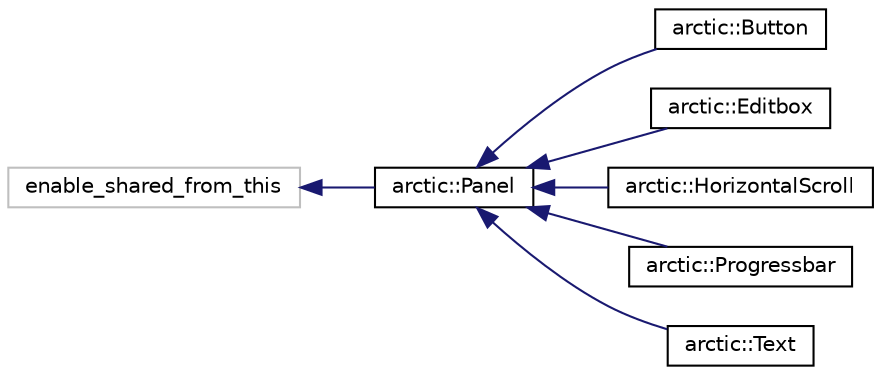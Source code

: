 digraph "Graphical Class Hierarchy"
{
 // LATEX_PDF_SIZE
  edge [fontname="Helvetica",fontsize="10",labelfontname="Helvetica",labelfontsize="10"];
  node [fontname="Helvetica",fontsize="10",shape=record];
  rankdir="LR";
  Node94 [label="enable_shared_from_this",height=0.2,width=0.4,color="grey75", fillcolor="white", style="filled",tooltip=" "];
  Node94 -> Node0 [dir="back",color="midnightblue",fontsize="10",style="solid",fontname="Helvetica"];
  Node0 [label="arctic::Panel",height=0.2,width=0.4,color="black", fillcolor="white", style="filled",URL="$classarctic_1_1_panel.html",tooltip=" "];
  Node0 -> Node1 [dir="back",color="midnightblue",fontsize="10",style="solid",fontname="Helvetica"];
  Node1 [label="arctic::Button",height=0.2,width=0.4,color="black", fillcolor="white", style="filled",URL="$classarctic_1_1_button.html",tooltip=" "];
  Node0 -> Node2 [dir="back",color="midnightblue",fontsize="10",style="solid",fontname="Helvetica"];
  Node2 [label="arctic::Editbox",height=0.2,width=0.4,color="black", fillcolor="white", style="filled",URL="$classarctic_1_1_editbox.html",tooltip=" "];
  Node0 -> Node3 [dir="back",color="midnightblue",fontsize="10",style="solid",fontname="Helvetica"];
  Node3 [label="arctic::HorizontalScroll",height=0.2,width=0.4,color="black", fillcolor="white", style="filled",URL="$classarctic_1_1_horizontal_scroll.html",tooltip=" "];
  Node0 -> Node4 [dir="back",color="midnightblue",fontsize="10",style="solid",fontname="Helvetica"];
  Node4 [label="arctic::Progressbar",height=0.2,width=0.4,color="black", fillcolor="white", style="filled",URL="$classarctic_1_1_progressbar.html",tooltip=" "];
  Node0 -> Node5 [dir="back",color="midnightblue",fontsize="10",style="solid",fontname="Helvetica"];
  Node5 [label="arctic::Text",height=0.2,width=0.4,color="black", fillcolor="white", style="filled",URL="$classarctic_1_1_text.html",tooltip=" "];
}
